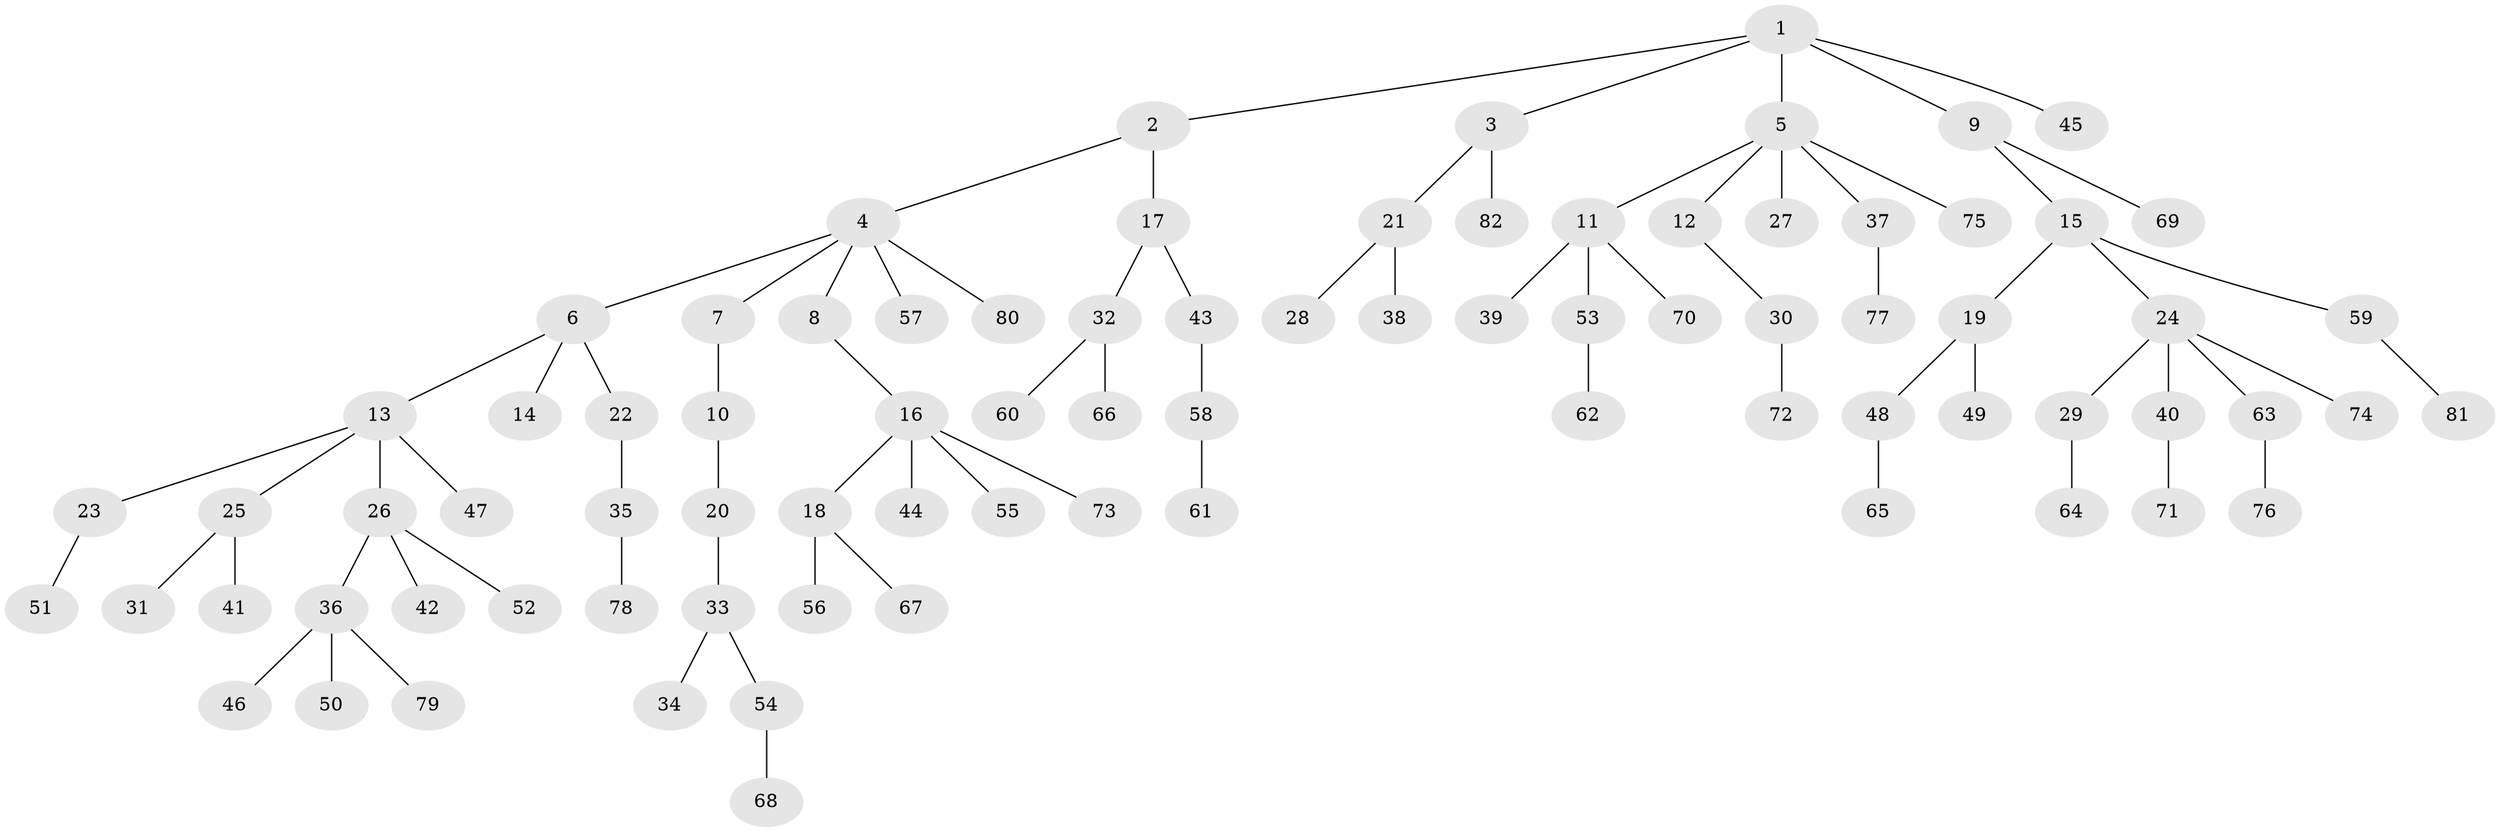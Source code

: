 // coarse degree distribution, {6: 0.04081632653061224, 3: 0.12244897959183673, 5: 0.04081632653061224, 4: 0.061224489795918366, 2: 0.16326530612244897, 1: 0.5714285714285714}
// Generated by graph-tools (version 1.1) at 2025/19/03/04/25 18:19:16]
// undirected, 82 vertices, 81 edges
graph export_dot {
graph [start="1"]
  node [color=gray90,style=filled];
  1;
  2;
  3;
  4;
  5;
  6;
  7;
  8;
  9;
  10;
  11;
  12;
  13;
  14;
  15;
  16;
  17;
  18;
  19;
  20;
  21;
  22;
  23;
  24;
  25;
  26;
  27;
  28;
  29;
  30;
  31;
  32;
  33;
  34;
  35;
  36;
  37;
  38;
  39;
  40;
  41;
  42;
  43;
  44;
  45;
  46;
  47;
  48;
  49;
  50;
  51;
  52;
  53;
  54;
  55;
  56;
  57;
  58;
  59;
  60;
  61;
  62;
  63;
  64;
  65;
  66;
  67;
  68;
  69;
  70;
  71;
  72;
  73;
  74;
  75;
  76;
  77;
  78;
  79;
  80;
  81;
  82;
  1 -- 2;
  1 -- 3;
  1 -- 5;
  1 -- 9;
  1 -- 45;
  2 -- 4;
  2 -- 17;
  3 -- 21;
  3 -- 82;
  4 -- 6;
  4 -- 7;
  4 -- 8;
  4 -- 57;
  4 -- 80;
  5 -- 11;
  5 -- 12;
  5 -- 27;
  5 -- 37;
  5 -- 75;
  6 -- 13;
  6 -- 14;
  6 -- 22;
  7 -- 10;
  8 -- 16;
  9 -- 15;
  9 -- 69;
  10 -- 20;
  11 -- 39;
  11 -- 53;
  11 -- 70;
  12 -- 30;
  13 -- 23;
  13 -- 25;
  13 -- 26;
  13 -- 47;
  15 -- 19;
  15 -- 24;
  15 -- 59;
  16 -- 18;
  16 -- 44;
  16 -- 55;
  16 -- 73;
  17 -- 32;
  17 -- 43;
  18 -- 56;
  18 -- 67;
  19 -- 48;
  19 -- 49;
  20 -- 33;
  21 -- 28;
  21 -- 38;
  22 -- 35;
  23 -- 51;
  24 -- 29;
  24 -- 40;
  24 -- 63;
  24 -- 74;
  25 -- 31;
  25 -- 41;
  26 -- 36;
  26 -- 42;
  26 -- 52;
  29 -- 64;
  30 -- 72;
  32 -- 60;
  32 -- 66;
  33 -- 34;
  33 -- 54;
  35 -- 78;
  36 -- 46;
  36 -- 50;
  36 -- 79;
  37 -- 77;
  40 -- 71;
  43 -- 58;
  48 -- 65;
  53 -- 62;
  54 -- 68;
  58 -- 61;
  59 -- 81;
  63 -- 76;
}
